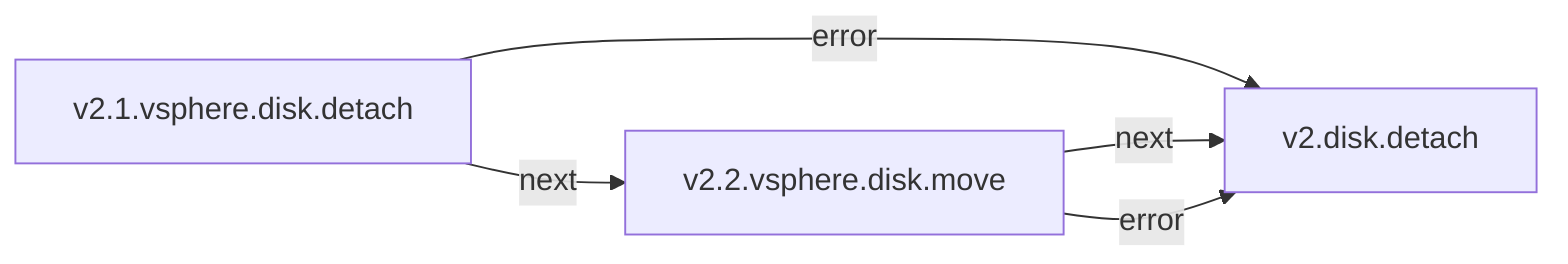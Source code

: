 graph LR
  v2.1.vsphere.disk.detach -->|next| v2.2.vsphere.disk.move
  v2.1.vsphere.disk.detach -->|error| v2.disk.detach
  v2.2.vsphere.disk.move -->|next| v2.disk.detach
  v2.2.vsphere.disk.move -->|error| v2.disk.detach